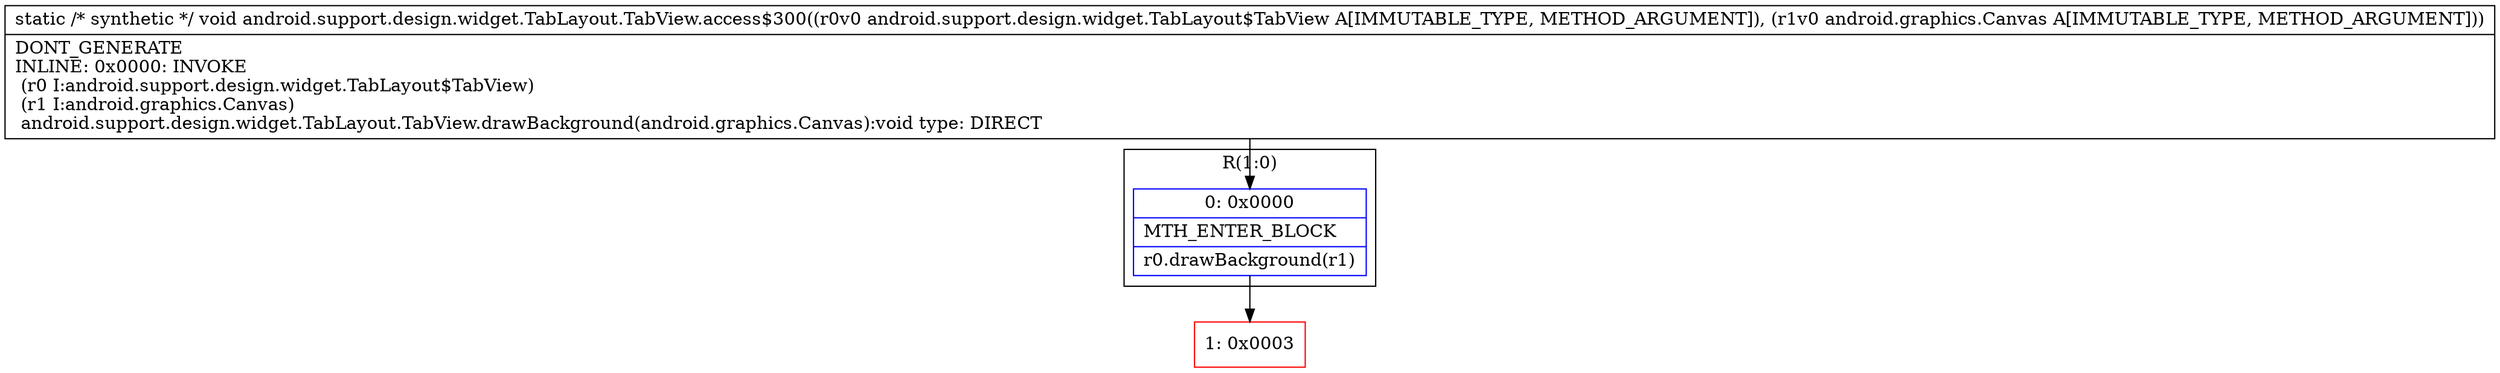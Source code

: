 digraph "CFG forandroid.support.design.widget.TabLayout.TabView.access$300(Landroid\/support\/design\/widget\/TabLayout$TabView;Landroid\/graphics\/Canvas;)V" {
subgraph cluster_Region_986587357 {
label = "R(1:0)";
node [shape=record,color=blue];
Node_0 [shape=record,label="{0\:\ 0x0000|MTH_ENTER_BLOCK\l|r0.drawBackground(r1)\l}"];
}
Node_1 [shape=record,color=red,label="{1\:\ 0x0003}"];
MethodNode[shape=record,label="{static \/* synthetic *\/ void android.support.design.widget.TabLayout.TabView.access$300((r0v0 android.support.design.widget.TabLayout$TabView A[IMMUTABLE_TYPE, METHOD_ARGUMENT]), (r1v0 android.graphics.Canvas A[IMMUTABLE_TYPE, METHOD_ARGUMENT]))  | DONT_GENERATE\lINLINE: 0x0000: INVOKE  \l  (r0 I:android.support.design.widget.TabLayout$TabView)\l  (r1 I:android.graphics.Canvas)\l android.support.design.widget.TabLayout.TabView.drawBackground(android.graphics.Canvas):void type: DIRECT\l}"];
MethodNode -> Node_0;
Node_0 -> Node_1;
}

